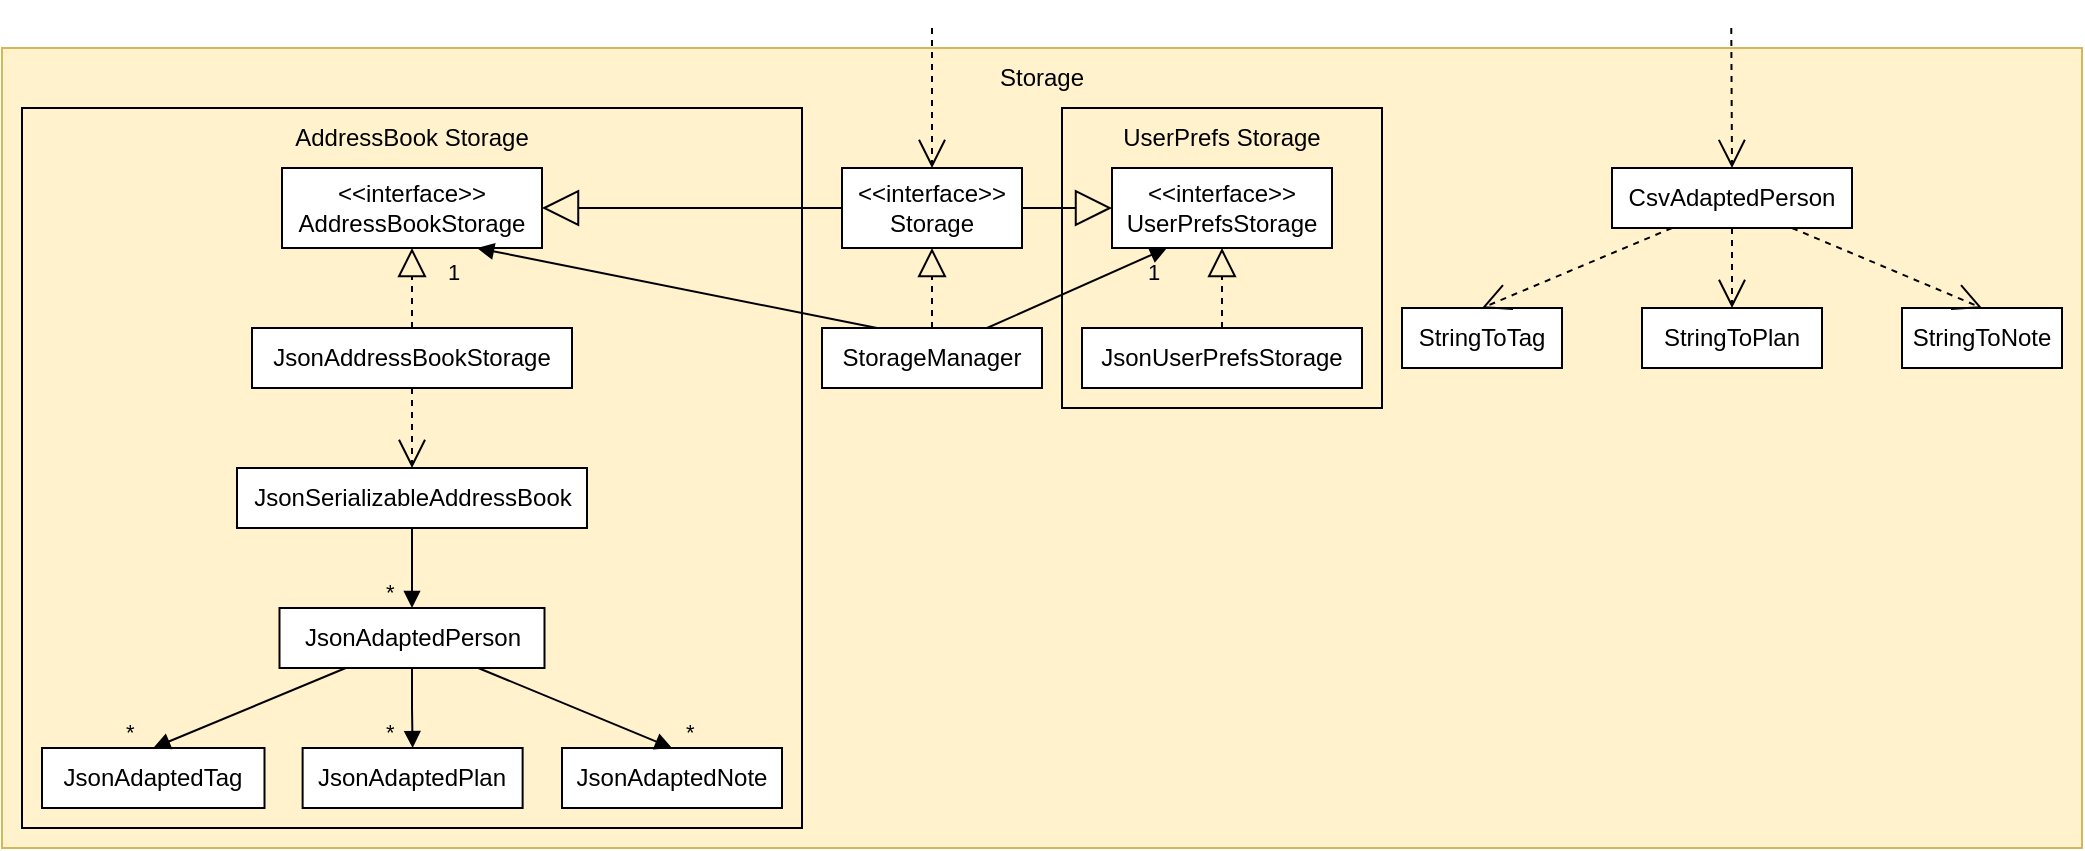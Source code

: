 <mxfile version="20.5.1" type="github">
  <diagram id="D6e9wLFOQaYbG61mBByo" name="Page-1">
    <mxGraphModel dx="2249" dy="942" grid="1" gridSize="10" guides="1" tooltips="1" connect="1" arrows="1" fold="1" page="1" pageScale="1" pageWidth="827" pageHeight="1169" math="0" shadow="0">
      <root>
        <mxCell id="0" />
        <mxCell id="1" parent="0" />
        <mxCell id="elgCnmEfFM5FDRbLW88d-19" value="" style="rounded=0;whiteSpace=wrap;html=1;fillColor=#fff2cc;strokeColor=#d6b656;" vertex="1" parent="1">
          <mxGeometry x="-30" y="40" width="1040" height="400" as="geometry" />
        </mxCell>
        <mxCell id="elgCnmEfFM5FDRbLW88d-57" value="" style="rounded=0;whiteSpace=wrap;html=1;labelBackgroundColor=none;fillColor=none;" vertex="1" parent="1">
          <mxGeometry x="500" y="70" width="160" height="150" as="geometry" />
        </mxCell>
        <mxCell id="elgCnmEfFM5FDRbLW88d-55" value="" style="rounded=0;whiteSpace=wrap;html=1;labelBackgroundColor=none;fillColor=none;" vertex="1" parent="1">
          <mxGeometry x="-20" y="70" width="390" height="360" as="geometry" />
        </mxCell>
        <mxCell id="elgCnmEfFM5FDRbLW88d-1" value="&amp;lt;&amp;lt;interface&amp;gt;&amp;gt;&lt;br&gt;Storage" style="rounded=0;whiteSpace=wrap;html=1;" vertex="1" parent="1">
          <mxGeometry x="390" y="100" width="90" height="40" as="geometry" />
        </mxCell>
        <mxCell id="elgCnmEfFM5FDRbLW88d-2" value="&amp;lt;&amp;lt;interface&amp;gt;&amp;gt;&lt;br&gt;UserPrefsStorage" style="rounded=0;whiteSpace=wrap;html=1;" vertex="1" parent="1">
          <mxGeometry x="525" y="100" width="110" height="40" as="geometry" />
        </mxCell>
        <mxCell id="elgCnmEfFM5FDRbLW88d-3" value="&amp;lt;&amp;lt;interface&amp;gt;&amp;gt;&lt;br&gt;AddressBookStorage" style="rounded=0;whiteSpace=wrap;html=1;" vertex="1" parent="1">
          <mxGeometry x="110" y="100" width="130" height="40" as="geometry" />
        </mxCell>
        <mxCell id="elgCnmEfFM5FDRbLW88d-4" value="StorageManager" style="rounded=0;whiteSpace=wrap;html=1;" vertex="1" parent="1">
          <mxGeometry x="380" y="180" width="110" height="30" as="geometry" />
        </mxCell>
        <mxCell id="elgCnmEfFM5FDRbLW88d-5" value="JsonAddressBookStorage" style="rounded=0;whiteSpace=wrap;html=1;" vertex="1" parent="1">
          <mxGeometry x="95" y="180" width="160" height="30" as="geometry" />
        </mxCell>
        <mxCell id="elgCnmEfFM5FDRbLW88d-6" value="JsonUserPrefsStorage" style="rounded=0;whiteSpace=wrap;html=1;" vertex="1" parent="1">
          <mxGeometry x="510" y="180" width="140" height="30" as="geometry" />
        </mxCell>
        <mxCell id="elgCnmEfFM5FDRbLW88d-7" value="JsonSerializableAddressBook" style="rounded=0;whiteSpace=wrap;html=1;" vertex="1" parent="1">
          <mxGeometry x="87.5" y="250" width="175" height="30" as="geometry" />
        </mxCell>
        <mxCell id="elgCnmEfFM5FDRbLW88d-8" value="JsonAdaptedPerson" style="rounded=0;whiteSpace=wrap;html=1;" vertex="1" parent="1">
          <mxGeometry x="108.75" y="320" width="132.5" height="30" as="geometry" />
        </mxCell>
        <mxCell id="elgCnmEfFM5FDRbLW88d-9" value="JsonAdaptedTag" style="rounded=0;whiteSpace=wrap;html=1;" vertex="1" parent="1">
          <mxGeometry x="-10.0" y="390" width="111.25" height="30" as="geometry" />
        </mxCell>
        <mxCell id="elgCnmEfFM5FDRbLW88d-10" value="CsvAdaptedPerson" style="rounded=0;whiteSpace=wrap;html=1;" vertex="1" parent="1">
          <mxGeometry x="775" y="100" width="120" height="30" as="geometry" />
        </mxCell>
        <mxCell id="elgCnmEfFM5FDRbLW88d-11" value="JsonAdaptedNote" style="rounded=0;whiteSpace=wrap;html=1;" vertex="1" parent="1">
          <mxGeometry x="250" y="390" width="110" height="30" as="geometry" />
        </mxCell>
        <mxCell id="elgCnmEfFM5FDRbLW88d-12" value="JsonAdaptedPlan" style="rounded=0;whiteSpace=wrap;html=1;" vertex="1" parent="1">
          <mxGeometry x="120.31" y="390" width="110" height="30" as="geometry" />
        </mxCell>
        <mxCell id="elgCnmEfFM5FDRbLW88d-14" value="StringToTag" style="rounded=0;whiteSpace=wrap;html=1;" vertex="1" parent="1">
          <mxGeometry x="670" y="170" width="80" height="30" as="geometry" />
        </mxCell>
        <mxCell id="elgCnmEfFM5FDRbLW88d-17" value="StringToPlan" style="rounded=0;whiteSpace=wrap;html=1;" vertex="1" parent="1">
          <mxGeometry x="790" y="170" width="90" height="30" as="geometry" />
        </mxCell>
        <mxCell id="elgCnmEfFM5FDRbLW88d-18" value="StringToNote" style="rounded=0;whiteSpace=wrap;html=1;" vertex="1" parent="1">
          <mxGeometry x="920" y="170" width="80" height="30" as="geometry" />
        </mxCell>
        <mxCell id="elgCnmEfFM5FDRbLW88d-20" value="Storage" style="text;html=1;strokeColor=none;fillColor=none;align=center;verticalAlign=middle;whiteSpace=wrap;rounded=0;" vertex="1" parent="1">
          <mxGeometry x="460" y="40" width="60" height="29" as="geometry" />
        </mxCell>
        <mxCell id="elgCnmEfFM5FDRbLW88d-22" value="" style="endArrow=block;endSize=16;endFill=0;html=1;rounded=0;entryX=1;entryY=0.5;entryDx=0;entryDy=0;exitX=0;exitY=0.5;exitDx=0;exitDy=0;" edge="1" parent="1" source="elgCnmEfFM5FDRbLW88d-1" target="elgCnmEfFM5FDRbLW88d-3">
          <mxGeometry width="160" relative="1" as="geometry">
            <mxPoint x="240" y="40" as="sourcePoint" />
            <mxPoint x="400" y="40" as="targetPoint" />
          </mxGeometry>
        </mxCell>
        <mxCell id="elgCnmEfFM5FDRbLW88d-23" value="" style="endArrow=block;endSize=16;endFill=0;html=1;rounded=0;entryX=0;entryY=0.5;entryDx=0;entryDy=0;exitX=1;exitY=0.5;exitDx=0;exitDy=0;" edge="1" parent="1" source="elgCnmEfFM5FDRbLW88d-1" target="elgCnmEfFM5FDRbLW88d-2">
          <mxGeometry width="160" relative="1" as="geometry">
            <mxPoint x="420.0" y="130.0" as="sourcePoint" />
            <mxPoint x="250.0" y="130.0" as="targetPoint" />
          </mxGeometry>
        </mxCell>
        <mxCell id="elgCnmEfFM5FDRbLW88d-24" value="" style="endArrow=block;dashed=1;endFill=0;endSize=12;html=1;rounded=0;entryX=0.5;entryY=1;entryDx=0;entryDy=0;exitX=0.5;exitY=0;exitDx=0;exitDy=0;" edge="1" parent="1" source="elgCnmEfFM5FDRbLW88d-4" target="elgCnmEfFM5FDRbLW88d-1">
          <mxGeometry width="160" relative="1" as="geometry">
            <mxPoint x="280" y="30" as="sourcePoint" />
            <mxPoint x="440" y="30" as="targetPoint" />
          </mxGeometry>
        </mxCell>
        <mxCell id="elgCnmEfFM5FDRbLW88d-25" value="" style="endArrow=block;endFill=1;html=1;align=left;verticalAlign=top;rounded=0;exitX=0.75;exitY=0;exitDx=0;exitDy=0;entryX=0.25;entryY=1;entryDx=0;entryDy=0;" edge="1" parent="1" source="elgCnmEfFM5FDRbLW88d-4" target="elgCnmEfFM5FDRbLW88d-2">
          <mxGeometry x="-1" relative="1" as="geometry">
            <mxPoint x="250" y="40" as="sourcePoint" />
            <mxPoint x="410" y="40" as="targetPoint" />
          </mxGeometry>
        </mxCell>
        <mxCell id="elgCnmEfFM5FDRbLW88d-26" value="1" style="edgeLabel;resizable=0;html=1;align=left;verticalAlign=bottom;labelBackgroundColor=none;" connectable="0" vertex="1" parent="elgCnmEfFM5FDRbLW88d-25">
          <mxGeometry x="-1" relative="1" as="geometry">
            <mxPoint x="78" y="-20" as="offset" />
          </mxGeometry>
        </mxCell>
        <mxCell id="elgCnmEfFM5FDRbLW88d-32" value="" style="endArrow=block;endFill=1;html=1;align=left;verticalAlign=top;rounded=0;exitX=0.25;exitY=0;exitDx=0;exitDy=0;entryX=0.75;entryY=1;entryDx=0;entryDy=0;" edge="1" parent="1" source="elgCnmEfFM5FDRbLW88d-4" target="elgCnmEfFM5FDRbLW88d-3">
          <mxGeometry x="-1" relative="1" as="geometry">
            <mxPoint x="492.5" y="190.0" as="sourcePoint" />
            <mxPoint x="582.5" y="150.0" as="targetPoint" />
          </mxGeometry>
        </mxCell>
        <mxCell id="elgCnmEfFM5FDRbLW88d-33" value="1" style="edgeLabel;resizable=0;html=1;align=left;verticalAlign=bottom;labelBackgroundColor=none;" connectable="0" vertex="1" parent="elgCnmEfFM5FDRbLW88d-32">
          <mxGeometry x="-1" relative="1" as="geometry">
            <mxPoint x="-217" y="-20" as="offset" />
          </mxGeometry>
        </mxCell>
        <mxCell id="elgCnmEfFM5FDRbLW88d-34" value="" style="endArrow=block;dashed=1;endFill=0;endSize=12;html=1;rounded=0;entryX=0.5;entryY=1;entryDx=0;entryDy=0;exitX=0.5;exitY=0;exitDx=0;exitDy=0;" edge="1" parent="1" source="elgCnmEfFM5FDRbLW88d-6" target="elgCnmEfFM5FDRbLW88d-2">
          <mxGeometry width="160" relative="1" as="geometry">
            <mxPoint x="465" y="190" as="sourcePoint" />
            <mxPoint x="465" y="150" as="targetPoint" />
          </mxGeometry>
        </mxCell>
        <mxCell id="elgCnmEfFM5FDRbLW88d-35" value="" style="endArrow=block;dashed=1;endFill=0;endSize=12;html=1;rounded=0;entryX=0.5;entryY=1;entryDx=0;entryDy=0;exitX=0.5;exitY=0;exitDx=0;exitDy=0;" edge="1" parent="1" source="elgCnmEfFM5FDRbLW88d-5" target="elgCnmEfFM5FDRbLW88d-3">
          <mxGeometry width="160" relative="1" as="geometry">
            <mxPoint x="475" y="200" as="sourcePoint" />
            <mxPoint x="475" y="160" as="targetPoint" />
          </mxGeometry>
        </mxCell>
        <mxCell id="elgCnmEfFM5FDRbLW88d-36" value="" style="endArrow=open;endSize=12;dashed=1;html=1;rounded=0;entryX=0.5;entryY=0;entryDx=0;entryDy=0;exitX=0.5;exitY=1;exitDx=0;exitDy=0;" edge="1" parent="1" source="elgCnmEfFM5FDRbLW88d-5" target="elgCnmEfFM5FDRbLW88d-7">
          <mxGeometry width="160" relative="1" as="geometry">
            <mxPoint x="290.0" y="250.0" as="sourcePoint" />
            <mxPoint x="290.0" y="250.0" as="targetPoint" />
            <Array as="points" />
          </mxGeometry>
        </mxCell>
        <mxCell id="elgCnmEfFM5FDRbLW88d-39" value="" style="endArrow=block;endFill=1;html=1;edgeStyle=orthogonalEdgeStyle;align=left;verticalAlign=top;rounded=0;exitX=0.5;exitY=1;exitDx=0;exitDy=0;entryX=0.5;entryY=0;entryDx=0;entryDy=0;" edge="1" parent="1" source="elgCnmEfFM5FDRbLW88d-7" target="elgCnmEfFM5FDRbLW88d-8">
          <mxGeometry x="-1" relative="1" as="geometry">
            <mxPoint x="180" y="300" as="sourcePoint" />
            <mxPoint x="340" y="300" as="targetPoint" />
          </mxGeometry>
        </mxCell>
        <mxCell id="elgCnmEfFM5FDRbLW88d-40" value="*" style="edgeLabel;resizable=0;html=1;align=left;verticalAlign=bottom;labelBackgroundColor=none;" connectable="0" vertex="1" parent="elgCnmEfFM5FDRbLW88d-39">
          <mxGeometry x="-1" relative="1" as="geometry">
            <mxPoint x="-15" y="40" as="offset" />
          </mxGeometry>
        </mxCell>
        <mxCell id="elgCnmEfFM5FDRbLW88d-41" value="" style="endArrow=block;endFill=1;html=1;edgeStyle=orthogonalEdgeStyle;align=left;verticalAlign=top;rounded=0;exitX=0.5;exitY=1;exitDx=0;exitDy=0;entryX=0.5;entryY=0;entryDx=0;entryDy=0;" edge="1" parent="1" source="elgCnmEfFM5FDRbLW88d-8" target="elgCnmEfFM5FDRbLW88d-12">
          <mxGeometry x="-1" relative="1" as="geometry">
            <mxPoint x="185.0" y="290" as="sourcePoint" />
            <mxPoint x="185.0" y="330" as="targetPoint" />
          </mxGeometry>
        </mxCell>
        <mxCell id="elgCnmEfFM5FDRbLW88d-42" value="*" style="edgeLabel;resizable=0;html=1;align=left;verticalAlign=bottom;labelBackgroundColor=none;" connectable="0" vertex="1" parent="elgCnmEfFM5FDRbLW88d-41">
          <mxGeometry x="-1" relative="1" as="geometry">
            <mxPoint x="-15" y="40" as="offset" />
          </mxGeometry>
        </mxCell>
        <mxCell id="elgCnmEfFM5FDRbLW88d-43" value="" style="endArrow=block;endFill=1;html=1;align=left;verticalAlign=top;rounded=0;exitX=0.25;exitY=1;exitDx=0;exitDy=0;entryX=0.5;entryY=0;entryDx=0;entryDy=0;" edge="1" parent="1" source="elgCnmEfFM5FDRbLW88d-8" target="elgCnmEfFM5FDRbLW88d-9">
          <mxGeometry x="-1" relative="1" as="geometry">
            <mxPoint x="185.0" y="360" as="sourcePoint" />
            <mxPoint x="185.31" y="400" as="targetPoint" />
          </mxGeometry>
        </mxCell>
        <mxCell id="elgCnmEfFM5FDRbLW88d-44" value="*" style="edgeLabel;resizable=0;html=1;align=left;verticalAlign=bottom;labelBackgroundColor=none;" connectable="0" vertex="1" parent="elgCnmEfFM5FDRbLW88d-43">
          <mxGeometry x="-1" relative="1" as="geometry">
            <mxPoint x="-112" y="40" as="offset" />
          </mxGeometry>
        </mxCell>
        <mxCell id="elgCnmEfFM5FDRbLW88d-45" value="" style="endArrow=block;endFill=1;html=1;align=left;verticalAlign=top;rounded=0;exitX=0.75;exitY=1;exitDx=0;exitDy=0;entryX=0.5;entryY=0;entryDx=0;entryDy=0;" edge="1" parent="1" source="elgCnmEfFM5FDRbLW88d-8" target="elgCnmEfFM5FDRbLW88d-11">
          <mxGeometry x="-1" relative="1" as="geometry">
            <mxPoint x="151.875" y="360" as="sourcePoint" />
            <mxPoint x="35.315" y="400" as="targetPoint" />
          </mxGeometry>
        </mxCell>
        <mxCell id="elgCnmEfFM5FDRbLW88d-46" value="*" style="edgeLabel;resizable=0;html=1;align=left;verticalAlign=bottom;labelBackgroundColor=none;" connectable="0" vertex="1" parent="elgCnmEfFM5FDRbLW88d-45">
          <mxGeometry x="-1" relative="1" as="geometry">
            <mxPoint x="102" y="40" as="offset" />
          </mxGeometry>
        </mxCell>
        <mxCell id="elgCnmEfFM5FDRbLW88d-52" value="" style="endArrow=open;endSize=12;dashed=1;html=1;rounded=0;entryX=0.5;entryY=0;entryDx=0;entryDy=0;exitX=0.25;exitY=1;exitDx=0;exitDy=0;" edge="1" parent="1" source="elgCnmEfFM5FDRbLW88d-10" target="elgCnmEfFM5FDRbLW88d-14">
          <mxGeometry width="160" relative="1" as="geometry">
            <mxPoint x="844.63" y="60.0" as="sourcePoint" />
            <mxPoint x="845" y="110" as="targetPoint" />
            <Array as="points" />
          </mxGeometry>
        </mxCell>
        <mxCell id="elgCnmEfFM5FDRbLW88d-53" value="" style="endArrow=open;endSize=12;dashed=1;html=1;rounded=0;entryX=0.5;entryY=0;entryDx=0;entryDy=0;exitX=0.5;exitY=1;exitDx=0;exitDy=0;" edge="1" parent="1" source="elgCnmEfFM5FDRbLW88d-10" target="elgCnmEfFM5FDRbLW88d-17">
          <mxGeometry width="160" relative="1" as="geometry">
            <mxPoint x="854.63" y="70.0" as="sourcePoint" />
            <mxPoint x="855" y="120" as="targetPoint" />
            <Array as="points" />
          </mxGeometry>
        </mxCell>
        <mxCell id="elgCnmEfFM5FDRbLW88d-54" value="" style="endArrow=open;endSize=12;dashed=1;html=1;rounded=0;entryX=0.5;entryY=0;entryDx=0;entryDy=0;exitX=0.75;exitY=1;exitDx=0;exitDy=0;" edge="1" parent="1" source="elgCnmEfFM5FDRbLW88d-10" target="elgCnmEfFM5FDRbLW88d-18">
          <mxGeometry width="160" relative="1" as="geometry">
            <mxPoint x="864.63" y="80.0" as="sourcePoint" />
            <mxPoint x="865" y="130" as="targetPoint" />
            <Array as="points" />
          </mxGeometry>
        </mxCell>
        <mxCell id="elgCnmEfFM5FDRbLW88d-56" value="UserPrefs Storage" style="text;html=1;strokeColor=none;fillColor=none;align=center;verticalAlign=middle;whiteSpace=wrap;rounded=0;" vertex="1" parent="1">
          <mxGeometry x="520" y="70" width="120" height="29" as="geometry" />
        </mxCell>
        <mxCell id="elgCnmEfFM5FDRbLW88d-58" value="AddressBook Storage" style="text;html=1;strokeColor=none;fillColor=none;align=center;verticalAlign=middle;whiteSpace=wrap;rounded=0;" vertex="1" parent="1">
          <mxGeometry x="115.47" y="70" width="120" height="29" as="geometry" />
        </mxCell>
        <mxCell id="elgCnmEfFM5FDRbLW88d-59" value="" style="endArrow=open;endSize=12;dashed=1;html=1;rounded=0;entryX=0.5;entryY=0;entryDx=0;entryDy=0;" edge="1" parent="1" target="elgCnmEfFM5FDRbLW88d-1">
          <mxGeometry width="160" relative="1" as="geometry">
            <mxPoint x="435" y="30" as="sourcePoint" />
            <mxPoint x="435.07" y="89.0" as="targetPoint" />
            <Array as="points" />
          </mxGeometry>
        </mxCell>
        <mxCell id="elgCnmEfFM5FDRbLW88d-63" value="" style="endArrow=open;endSize=12;dashed=1;html=1;rounded=0;entryX=0.5;entryY=0;entryDx=0;entryDy=0;" edge="1" parent="1" target="elgCnmEfFM5FDRbLW88d-10">
          <mxGeometry width="160" relative="1" as="geometry">
            <mxPoint x="834.64" y="30" as="sourcePoint" />
            <mxPoint x="835" y="80" as="targetPoint" />
            <Array as="points" />
          </mxGeometry>
        </mxCell>
      </root>
    </mxGraphModel>
  </diagram>
</mxfile>
